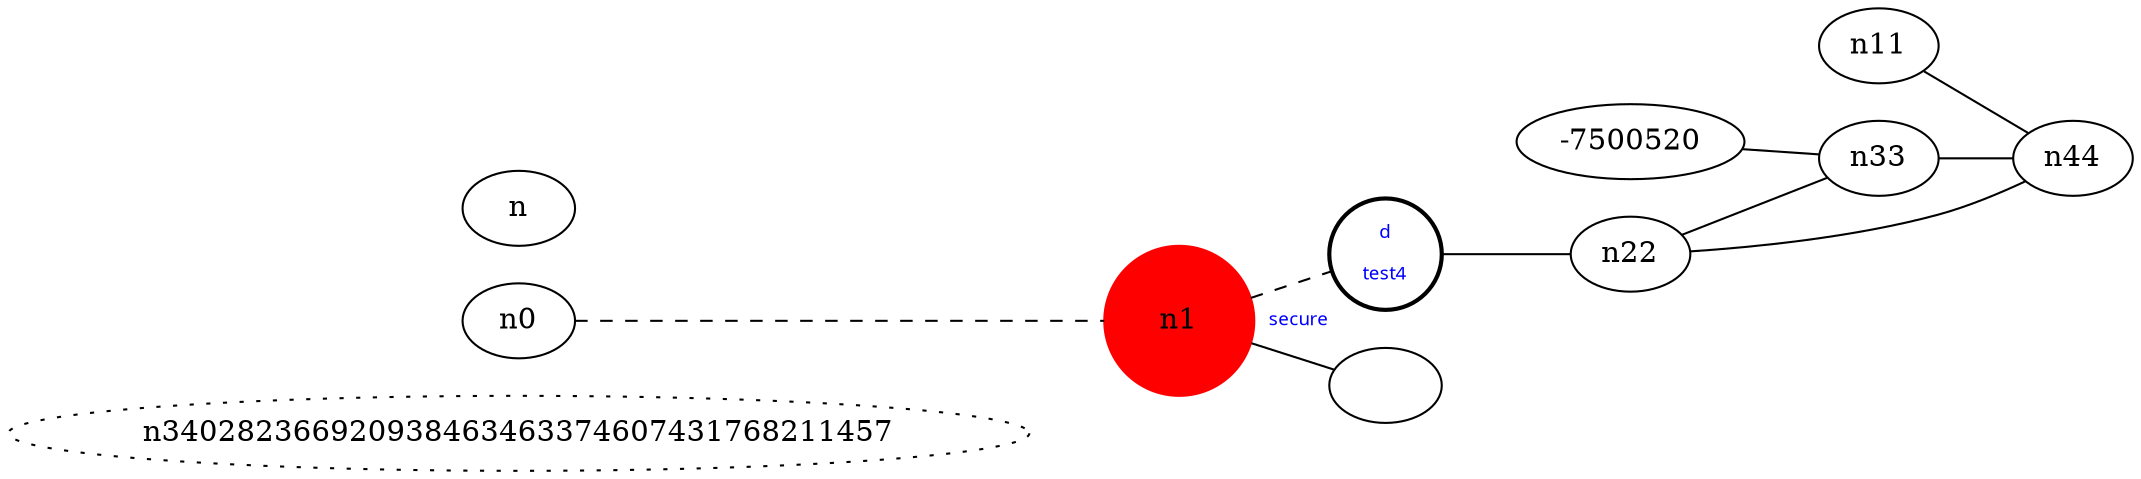 graph test4 {
	rankdir=LR;
	fontcolor=blue; /* c0; c1; c0 -- c1 */
	n340282366920938463463374607431768211457⁩ [style=dotted, fillcolor="#123456"]; // c2; c3; c2 -- c3
	n1 [height=1, width=1, color=red, style=filled];
	n2 [style=bold, xlabel="secure"];
	n0 -- n1 -- n2[style=dashed];
	n1 --󠁜 n2 [fontname="comic sans", label="d\n\l\G", fontcolor=blue, fontsize=9];
	n2 -- n22;
	n-7500520 -- n33;
	n11 -- n44;
	n22 -- n33;
	n22 -- n44;
	n33 -- n44;
}
